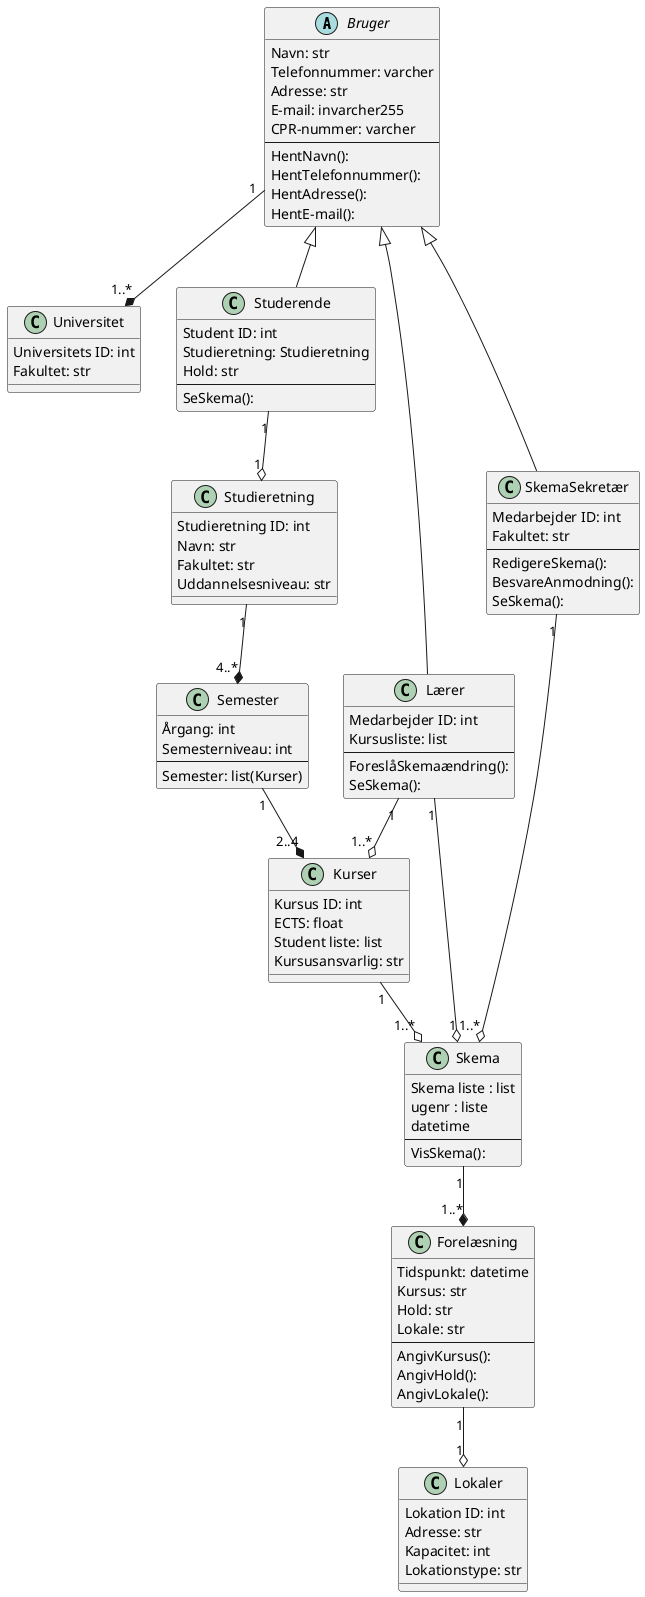 @startuml

Bruger"1" --* "1..*" Universitet
Bruger <|-- Studerende
Bruger <|-- Lærer
Bruger <|-- SkemaSekretær
Studerende"1" --o "1" Studieretning
Studieretning"1" --* "4..*" Semester
Semester"1" --* "2..4" Kurser
Lærer"1" --o "1..*" Kurser
Kurser"1" --o "1..*" Skema
SkemaSekretær"1" --o "1..*" Skema
Lærer"1" --o "1" Skema
Skema"1" --* "1..*" Forelæsning
Forelæsning"1" --o "1" Lokaler

abstract class Bruger{
    Navn: str
    Telefonnummer: varcher
    Adresse: str
    E-mail: invarcher255
    CPR-nummer: varcher
    --
    HentNavn():
    HentTelefonnummer():
    HentAdresse():
    HentE-mail():
    }
class Studerende{
    Student ID: int
    Studieretning: Studieretning
    Hold: str
    --
    SeSkema():
    }
class SkemaSekretær{
    Medarbejder ID: int
    Fakultet: str
    --
    RedigereSkema():
    BesvareAnmodning():
    SeSkema():
    }
class Universitet{
    Universitets ID: int
    Fakultet: str
    }
class Lærer{
    Medarbejder ID: int
    Kursusliste: list
    --
    ForeslåSkemaændring():
    SeSkema():
    }
class Lokaler{
    Lokation ID: int
    Adresse: str
    Kapacitet: int
    Lokationstype: str
    }
class Kurser{
    Kursus ID: int
    ECTS: float
    Student liste: list
    Kursusansvarlig: str
    }
class Skema{
    Skema liste : list
    ugenr : liste
    datetime
    --
    VisSkema():
    }
class Forelæsning{
    Tidspunkt: datetime
    Kursus: str
    Hold: str
    Lokale: str
    --
    AngivKursus():
    AngivHold():
    AngivLokale():
    }
class Semester{
    Årgang: int
    Semesterniveau: int
    --
    Semester: list(Kurser)
    }
class Studieretning{
    Studieretning ID: int
    Navn: str
    Fakultet: str
    Uddannelsesniveau: str
    }

@enduml